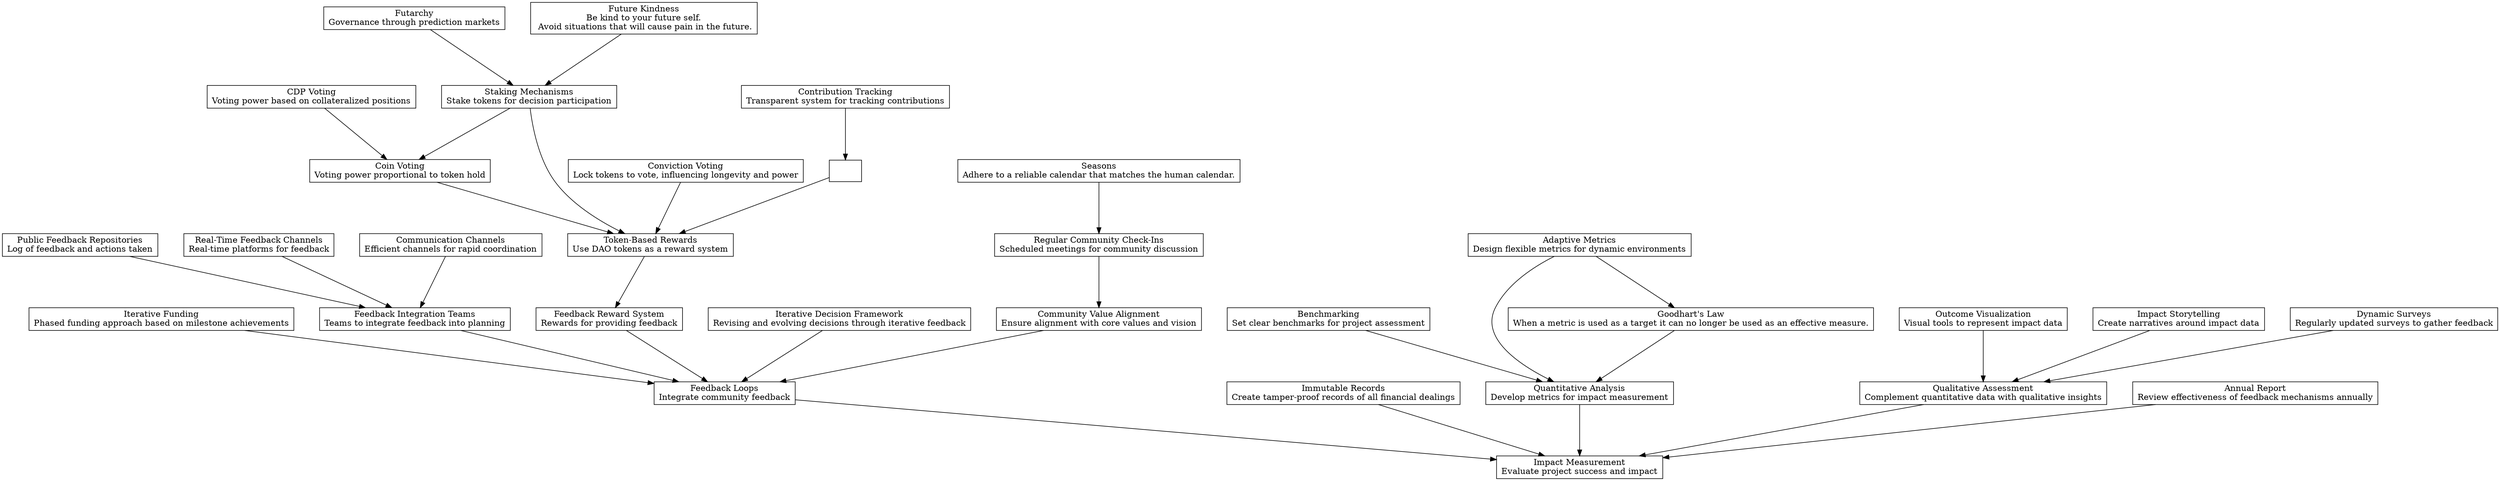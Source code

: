 digraph "" {
	graph [nodesep=0.6,
		rankdir=TB,
		ranksep=1.2
	];
	node [label="\N",
		shape=box
	];
	"Impact Measurement"	[label="Impact Measurement\nEvaluate project success and impact"];
	"Feedback Loops"	[label="Feedback Loops\nIntegrate community feedback"];
	"Feedback Loops" -> "Impact Measurement";
	"Immutable Records"	[label="Immutable Records\nCreate tamper-proof records of all financial dealings"];
	"Immutable Records" -> "Impact Measurement";
	"Quantitative Analysis"	[label="Quantitative Analysis\nDevelop metrics for impact measurement"];
	"Quantitative Analysis" -> "Impact Measurement";
	"Qualitative Assessment"	[label="Qualitative Assessment\nComplement quantitative data with qualitative insights"];
	"Qualitative Assessment" -> "Impact Measurement";
	"Annual Report"	[label="Annual Report\nReview effectiveness of feedback mechanisms annually"];
	"Annual Report" -> "Impact Measurement";
	"Outcome Visualization"	[label="Outcome Visualization\nVisual tools to represent impact data"];
	"Outcome Visualization" -> "Qualitative Assessment";
	"Impact Storytelling"	[label="Impact Storytelling\nCreate narratives around impact data"];
	"Impact Storytelling" -> "Qualitative Assessment";
	"Dynamic Surveys"	[label="Dynamic Surveys\nRegularly updated surveys to gather feedback"];
	"Dynamic Surveys" -> "Qualitative Assessment";
	Benchmarking	[label="Benchmarking\nSet clear benchmarks for project assessment"];
	Benchmarking -> "Quantitative Analysis";
	"Adaptive Metrics"	[label="Adaptive Metrics\nDesign flexible metrics for dynamic environments"];
	"Adaptive Metrics" -> "Quantitative Analysis";
	"Goodhart's Law"	[label="Goodhart's Law\nWhen a metric is used as a target it can no longer be used as an effective measure.\n"];
	"Adaptive Metrics" -> "Goodhart's Law";
	"Goodhart's Law" -> "Quantitative Analysis";
	"Iterative Funding"	[label="Iterative Funding\nPhased funding approach based on milestone achievements"];
	"Iterative Funding" -> "Feedback Loops";
	"Feedback Integration Teams"	[label="Feedback Integration Teams\nTeams to integrate feedback into planning"];
	"Feedback Integration Teams" -> "Feedback Loops";
	"Feedback Reward System"	[label="Feedback Reward System\nRewards for providing feedback"];
	"Feedback Reward System" -> "Feedback Loops";
	"Iterative Decision Framework"	[label="Iterative Decision Framework\nRevising and evolving decisions through iterative feedback"];
	"Iterative Decision Framework" -> "Feedback Loops";
	"Community Value Alignment"	[label="Community Value Alignment\nEnsure alignment with core values and vision"];
	"Community Value Alignment" -> "Feedback Loops";
	"Regular Community Check-Ins"	[label="Regular Community Check-Ins\nScheduled meetings for community discussion"];
	"Regular Community Check-Ins" -> "Community Value Alignment";
	Seasons	[label="Seasons\nAdhere to a reliable calendar that matches the human calendar.\n"];
	Seasons -> "Regular Community Check-Ins";
	"Token-Based Rewards"	[label="Token-Based Rewards\nUse DAO tokens as a reward system"];
	"Token-Based Rewards" -> "Feedback Reward System";
	"Staking Mechanisms"	[label="Staking Mechanisms\nStake tokens for decision participation"];
	"Staking Mechanisms" -> "Token-Based Rewards";
	"Coin Voting"	[label="Coin Voting\nVoting power proportional to token hold"];
	"Staking Mechanisms" -> "Coin Voting";
	"Coin Voting" -> "Token-Based Rewards";
	"Conviction Voting"	[label="Conviction Voting\nLock tokens to vote, influencing longevity and power"];
	"Conviction Voting" -> "Token-Based Rewards";
	"Shares for Sweat"	[label=""];
	"Shares for Sweat" -> "Token-Based Rewards";
	"Contribution Tracking"	[label="Contribution Tracking\nTransparent system for tracking contributions"];
	"Contribution Tracking" -> "Shares for Sweat";
	"CDP Voting"	[label="CDP Voting\nVoting power based on collateralized positions"];
	"CDP Voting" -> "Coin Voting";
	Futarchy	[label="Futarchy\nGovernance through prediction markets"];
	Futarchy -> "Staking Mechanisms";
	"Future Kindness"	[label="Future Kindness\nBe kind to your future self.\n Avoid situations that will cause pain in the future."];
	"Future Kindness" -> "Staking Mechanisms";
	"Public Feedback Repositories"	[label="Public Feedback Repositories\nLog of feedback and actions taken"];
	"Public Feedback Repositories" -> "Feedback Integration Teams";
	"Real-Time Feedback Channels"	[label="Real-Time Feedback Channels\nReal-time platforms for feedback"];
	"Real-Time Feedback Channels" -> "Feedback Integration Teams";
	"Communication Channels"	[label="Communication Channels\nEfficient channels for rapid coordination"];
	"Communication Channels" -> "Feedback Integration Teams";
}
